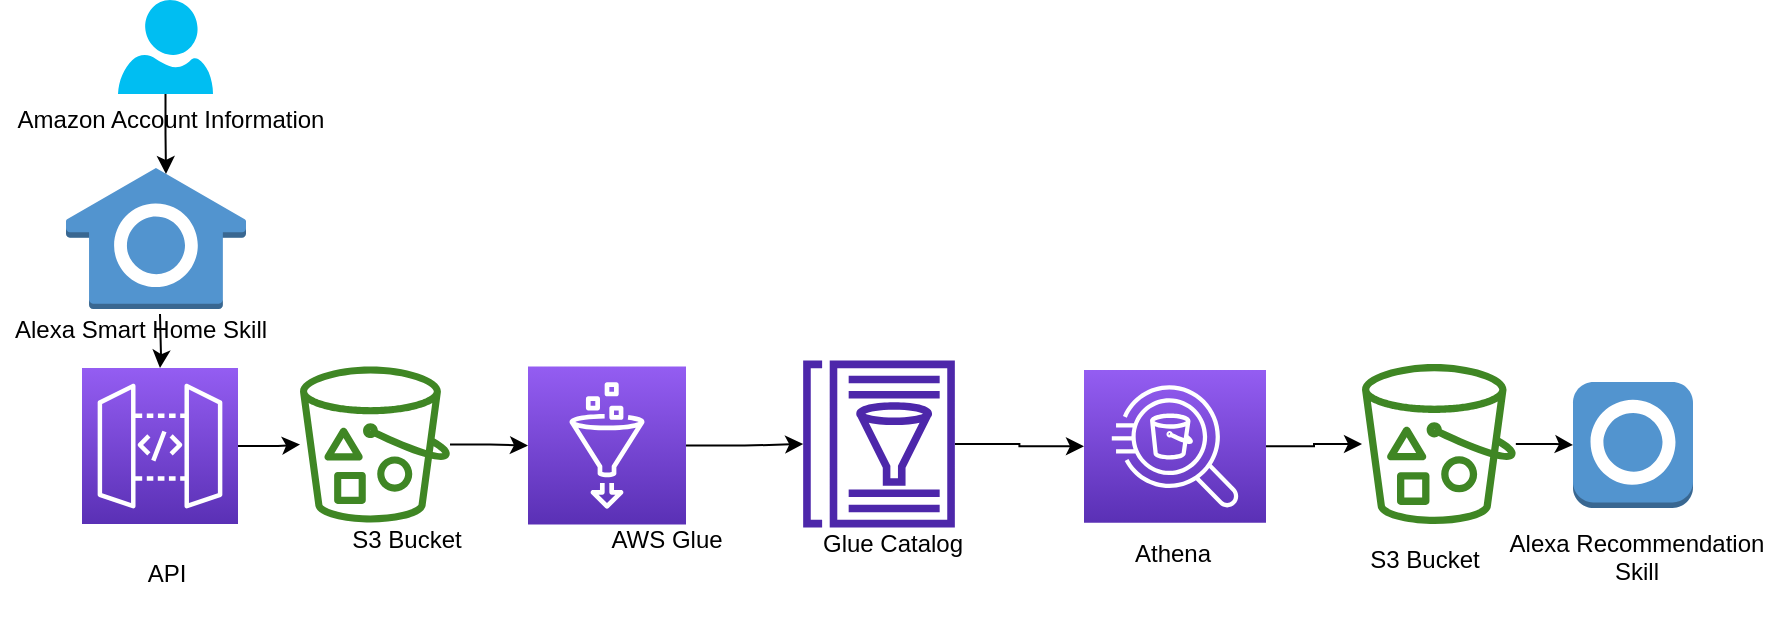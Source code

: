 <mxfile version="17.4.0" type="github">
  <diagram id="3GTjwDqzvwFt1I1F33NE" name="Page-1">
    <mxGraphModel dx="2751" dy="1093" grid="1" gridSize="10" guides="1" tooltips="1" connect="1" arrows="1" fold="1" page="1" pageScale="1" pageWidth="850" pageHeight="1100" math="0" shadow="0">
      <root>
        <mxCell id="0" />
        <mxCell id="1" parent="0" />
        <mxCell id="uz045ah8zPRlozvKEeI--35" value="" style="edgeStyle=orthogonalEdgeStyle;rounded=0;orthogonalLoop=1;jettySize=auto;html=1;" edge="1" parent="1" source="uz045ah8zPRlozvKEeI--4" target="uz045ah8zPRlozvKEeI--3">
          <mxGeometry relative="1" as="geometry" />
        </mxCell>
        <mxCell id="uz045ah8zPRlozvKEeI--4" value="" style="sketch=0;outlineConnect=0;fontColor=#232F3E;gradientColor=none;fillColor=#3F8624;strokeColor=none;dashed=0;verticalLabelPosition=bottom;verticalAlign=top;align=center;html=1;fontSize=12;fontStyle=0;aspect=fixed;pointerEvents=1;shape=mxgraph.aws4.bucket_with_objects;" vertex="1" parent="1">
          <mxGeometry x="137" y="256.25" width="75" height="78" as="geometry" />
        </mxCell>
        <mxCell id="uz045ah8zPRlozvKEeI--54" value="" style="edgeStyle=orthogonalEdgeStyle;rounded=0;orthogonalLoop=1;jettySize=auto;html=1;" edge="1" parent="1" source="uz045ah8zPRlozvKEeI--5" target="uz045ah8zPRlozvKEeI--10">
          <mxGeometry relative="1" as="geometry" />
        </mxCell>
        <mxCell id="uz045ah8zPRlozvKEeI--5" value="" style="sketch=0;outlineConnect=0;fontColor=#232F3E;gradientColor=none;fillColor=#4D27AA;strokeColor=none;dashed=0;verticalLabelPosition=bottom;verticalAlign=top;align=center;html=1;fontSize=12;fontStyle=0;aspect=fixed;pointerEvents=1;shape=mxgraph.aws4.glue_data_catalog;" vertex="1" parent="1">
          <mxGeometry x="388" y="253.29" width="77" height="83.42" as="geometry" />
        </mxCell>
        <mxCell id="uz045ah8zPRlozvKEeI--8" value="" style="outlineConnect=0;dashed=0;verticalLabelPosition=bottom;verticalAlign=top;align=center;html=1;shape=mxgraph.aws3.alexa_skill;fillColor=#5294CF;gradientColor=none;" vertex="1" parent="1">
          <mxGeometry x="773.5" y="264" width="60" height="63" as="geometry" />
        </mxCell>
        <object label="" placeholders="1" id="uz045ah8zPRlozvKEeI--9">
          <mxCell style="outlineConnect=0;dashed=0;verticalLabelPosition=bottom;verticalAlign=top;align=center;html=1;shape=mxgraph.aws3.alexa_smart_home_skill;fillColor=#5294CF;gradientColor=none;" vertex="1" parent="1">
            <mxGeometry x="20" y="157" width="90" height="70.5" as="geometry" />
          </mxCell>
        </object>
        <mxCell id="uz045ah8zPRlozvKEeI--55" value="" style="edgeStyle=orthogonalEdgeStyle;rounded=0;orthogonalLoop=1;jettySize=auto;html=1;" edge="1" parent="1" source="uz045ah8zPRlozvKEeI--10" target="uz045ah8zPRlozvKEeI--11">
          <mxGeometry relative="1" as="geometry" />
        </mxCell>
        <mxCell id="uz045ah8zPRlozvKEeI--10" value="" style="sketch=0;points=[[0,0,0],[0.25,0,0],[0.5,0,0],[0.75,0,0],[1,0,0],[0,1,0],[0.25,1,0],[0.5,1,0],[0.75,1,0],[1,1,0],[0,0.25,0],[0,0.5,0],[0,0.75,0],[1,0.25,0],[1,0.5,0],[1,0.75,0]];outlineConnect=0;fontColor=#232F3E;gradientColor=#945DF2;gradientDirection=north;fillColor=#5A30B5;strokeColor=#ffffff;dashed=0;verticalLabelPosition=bottom;verticalAlign=top;align=center;html=1;fontSize=12;fontStyle=0;aspect=fixed;shape=mxgraph.aws4.resourceIcon;resIcon=mxgraph.aws4.athena;" vertex="1" parent="1">
          <mxGeometry x="529" y="258" width="91" height="76.32" as="geometry" />
        </mxCell>
        <mxCell id="uz045ah8zPRlozvKEeI--56" value="" style="edgeStyle=orthogonalEdgeStyle;rounded=0;orthogonalLoop=1;jettySize=auto;html=1;" edge="1" parent="1" source="uz045ah8zPRlozvKEeI--11" target="uz045ah8zPRlozvKEeI--8">
          <mxGeometry relative="1" as="geometry" />
        </mxCell>
        <mxCell id="uz045ah8zPRlozvKEeI--11" value="" style="sketch=0;outlineConnect=0;fontColor=#232F3E;gradientColor=none;fillColor=#3F8624;strokeColor=none;dashed=0;verticalLabelPosition=bottom;verticalAlign=top;align=center;html=1;fontSize=12;fontStyle=0;aspect=fixed;pointerEvents=1;shape=mxgraph.aws4.bucket_with_objects;" vertex="1" parent="1">
          <mxGeometry x="668" y="255" width="76.92" height="80" as="geometry" />
        </mxCell>
        <mxCell id="uz045ah8zPRlozvKEeI--12" value="&lt;div&gt;Alexa Smart Home Skill&lt;/div&gt;&lt;div&gt;&lt;br&gt;&lt;/div&gt;" style="text;html=1;align=center;verticalAlign=middle;resizable=0;points=[];autosize=1;strokeColor=none;fillColor=none;" vertex="1" parent="1">
          <mxGeometry x="-13" y="230" width="140" height="30" as="geometry" />
        </mxCell>
        <mxCell id="uz045ah8zPRlozvKEeI--15" value="&lt;div&gt;S3 Bucket&lt;/div&gt;&lt;div&gt;&lt;br&gt;&lt;/div&gt;" style="text;html=1;align=center;verticalAlign=middle;resizable=0;points=[];autosize=1;strokeColor=none;fillColor=none;" vertex="1" parent="1">
          <mxGeometry x="155" y="335" width="70" height="30" as="geometry" />
        </mxCell>
        <mxCell id="uz045ah8zPRlozvKEeI--16" value="&lt;div&gt;AWS Glue&lt;/div&gt;&lt;div&gt;&lt;br&gt;&lt;/div&gt;" style="text;html=1;align=center;verticalAlign=middle;resizable=0;points=[];autosize=1;strokeColor=none;fillColor=none;" vertex="1" parent="1">
          <mxGeometry x="285" y="335" width="70" height="30" as="geometry" />
        </mxCell>
        <mxCell id="uz045ah8zPRlozvKEeI--17" value="&lt;div&gt;Glue Catalog&lt;/div&gt;&lt;div&gt;&lt;br&gt;&lt;/div&gt;" style="text;html=1;align=center;verticalAlign=middle;resizable=0;points=[];autosize=1;strokeColor=none;fillColor=none;" vertex="1" parent="1">
          <mxGeometry x="388" y="336.75" width="90" height="30" as="geometry" />
        </mxCell>
        <mxCell id="uz045ah8zPRlozvKEeI--18" value="Athena" style="text;html=1;align=center;verticalAlign=middle;resizable=0;points=[];autosize=1;strokeColor=none;fillColor=none;" vertex="1" parent="1">
          <mxGeometry x="548" y="340" width="50" height="20" as="geometry" />
        </mxCell>
        <mxCell id="uz045ah8zPRlozvKEeI--19" value="&lt;div&gt;S3 Bucket&lt;/div&gt;&lt;div&gt;&lt;br&gt;&lt;/div&gt;" style="text;html=1;align=center;verticalAlign=middle;resizable=0;points=[];autosize=1;strokeColor=none;fillColor=none;" vertex="1" parent="1">
          <mxGeometry x="664" y="345" width="70" height="30" as="geometry" />
        </mxCell>
        <mxCell id="uz045ah8zPRlozvKEeI--20" value="&lt;div&gt;Alexa Recommendation &lt;br&gt;&lt;/div&gt;&lt;div&gt;Skill&lt;/div&gt;&lt;div&gt;&lt;br&gt;&lt;/div&gt;" style="text;html=1;align=center;verticalAlign=middle;resizable=0;points=[];autosize=1;strokeColor=none;fillColor=none;" vertex="1" parent="1">
          <mxGeometry x="735" y="334" width="140" height="50" as="geometry" />
        </mxCell>
        <mxCell id="uz045ah8zPRlozvKEeI--45" value="" style="edgeStyle=orthogonalEdgeStyle;rounded=0;orthogonalLoop=1;jettySize=auto;html=1;" edge="1" parent="1" source="uz045ah8zPRlozvKEeI--3" target="uz045ah8zPRlozvKEeI--5">
          <mxGeometry relative="1" as="geometry" />
        </mxCell>
        <mxCell id="uz045ah8zPRlozvKEeI--3" value="" style="sketch=0;points=[[0,0,0],[0.25,0,0],[0.5,0,0],[0.75,0,0],[1,0,0],[0,1,0],[0.25,1,0],[0.5,1,0],[0.75,1,0],[1,1,0],[0,0.25,0],[0,0.5,0],[0,0.75,0],[1,0.25,0],[1,0.5,0],[1,0.75,0]];outlineConnect=0;fontColor=#232F3E;gradientColor=#945DF2;gradientDirection=north;fillColor=#5A30B5;strokeColor=#ffffff;dashed=0;verticalLabelPosition=bottom;verticalAlign=top;align=center;html=1;fontSize=12;fontStyle=0;aspect=fixed;shape=mxgraph.aws4.resourceIcon;resIcon=mxgraph.aws4.glue;" vertex="1" parent="1">
          <mxGeometry x="251" y="256.25" width="79" height="79" as="geometry" />
        </mxCell>
        <mxCell id="uz045ah8zPRlozvKEeI--67" value="" style="edgeStyle=orthogonalEdgeStyle;rounded=0;orthogonalLoop=1;jettySize=auto;html=1;" edge="1" parent="1" source="uz045ah8zPRlozvKEeI--57" target="uz045ah8zPRlozvKEeI--4">
          <mxGeometry relative="1" as="geometry">
            <Array as="points" />
          </mxGeometry>
        </mxCell>
        <mxCell id="uz045ah8zPRlozvKEeI--71" value="" style="edgeStyle=orthogonalEdgeStyle;rounded=0;orthogonalLoop=1;jettySize=auto;html=1;" edge="1" parent="1" target="uz045ah8zPRlozvKEeI--57">
          <mxGeometry relative="1" as="geometry">
            <mxPoint x="67" y="230" as="sourcePoint" />
          </mxGeometry>
        </mxCell>
        <mxCell id="uz045ah8zPRlozvKEeI--57" value="" style="sketch=0;points=[[0,0,0],[0.25,0,0],[0.5,0,0],[0.75,0,0],[1,0,0],[0,1,0],[0.25,1,0],[0.5,1,0],[0.75,1,0],[1,1,0],[0,0.25,0],[0,0.5,0],[0,0.75,0],[1,0.25,0],[1,0.5,0],[1,0.75,0]];outlineConnect=0;fontColor=#232F3E;gradientColor=#945DF2;gradientDirection=north;fillColor=#5A30B5;strokeColor=#ffffff;dashed=0;verticalLabelPosition=bottom;verticalAlign=top;align=center;html=1;fontSize=12;fontStyle=0;aspect=fixed;shape=mxgraph.aws4.resourceIcon;resIcon=mxgraph.aws4.api_gateway;" vertex="1" parent="1">
          <mxGeometry x="28" y="257" width="78" height="78" as="geometry" />
        </mxCell>
        <mxCell id="uz045ah8zPRlozvKEeI--74" value="" style="edgeStyle=orthogonalEdgeStyle;rounded=0;orthogonalLoop=1;jettySize=auto;html=1;" edge="1" parent="1" source="uz045ah8zPRlozvKEeI--59">
          <mxGeometry relative="1" as="geometry">
            <mxPoint x="70" y="160" as="targetPoint" />
          </mxGeometry>
        </mxCell>
        <mxCell id="uz045ah8zPRlozvKEeI--59" value="" style="verticalLabelPosition=bottom;html=1;verticalAlign=top;align=center;strokeColor=none;fillColor=#00BEF2;shape=mxgraph.azure.user;" vertex="1" parent="1">
          <mxGeometry x="46" y="73" width="47.5" height="47" as="geometry" />
        </mxCell>
        <mxCell id="uz045ah8zPRlozvKEeI--60" value="Amazon Account Information" style="text;html=1;align=center;verticalAlign=middle;resizable=0;points=[];autosize=1;strokeColor=none;fillColor=none;" vertex="1" parent="1">
          <mxGeometry x="-13" y="123" width="170" height="20" as="geometry" />
        </mxCell>
        <mxCell id="uz045ah8zPRlozvKEeI--61" value="API" style="text;html=1;align=center;verticalAlign=middle;resizable=0;points=[];autosize=1;strokeColor=none;fillColor=none;" vertex="1" parent="1">
          <mxGeometry x="55" y="350" width="30" height="20" as="geometry" />
        </mxCell>
      </root>
    </mxGraphModel>
  </diagram>
</mxfile>
